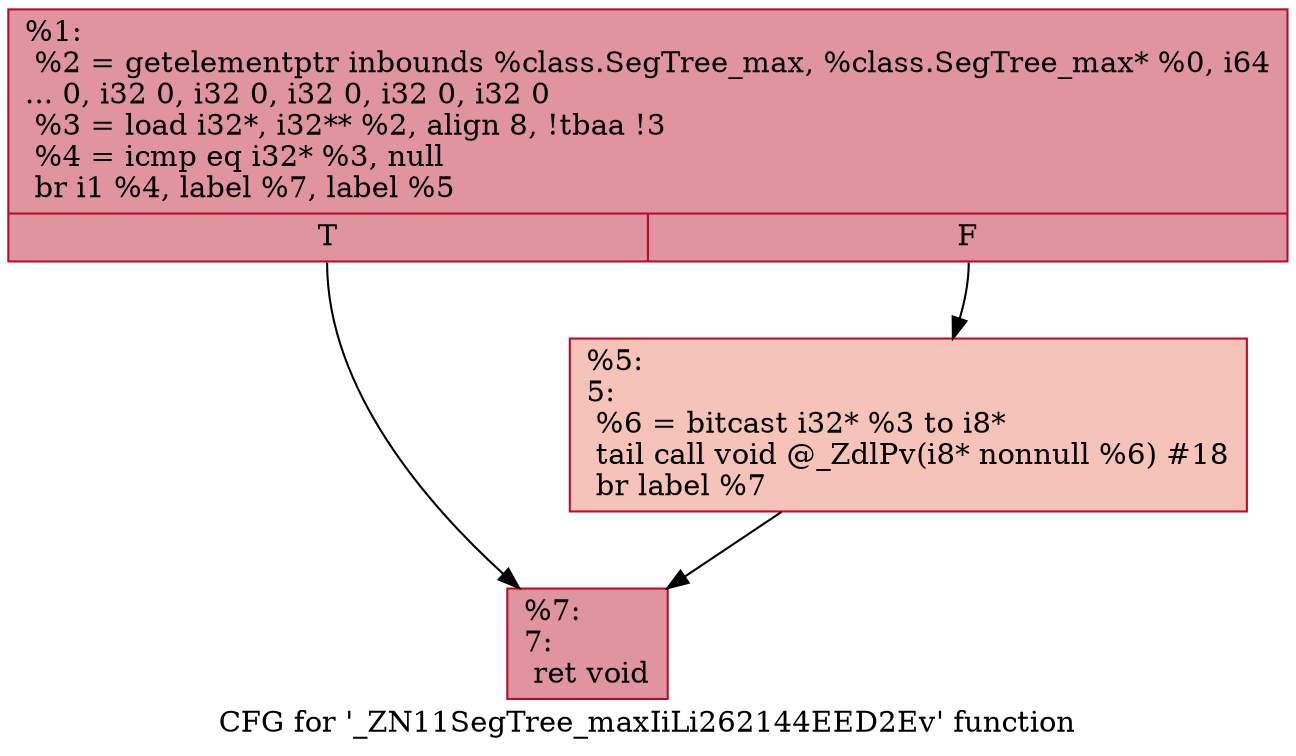 digraph "CFG for '_ZN11SegTree_maxIiLi262144EED2Ev' function" {
	label="CFG for '_ZN11SegTree_maxIiLi262144EED2Ev' function";

	Node0x55c240217630 [shape=record,color="#b70d28ff", style=filled, fillcolor="#b70d2870",label="{%1:\l  %2 = getelementptr inbounds %class.SegTree_max, %class.SegTree_max* %0, i64\l... 0, i32 0, i32 0, i32 0, i32 0, i32 0\l  %3 = load i32*, i32** %2, align 8, !tbaa !3\l  %4 = icmp eq i32* %3, null\l  br i1 %4, label %7, label %5\l|{<s0>T|<s1>F}}"];
	Node0x55c240217630:s0 -> Node0x55c240218860;
	Node0x55c240217630:s1 -> Node0x55c2402188f0;
	Node0x55c2402188f0 [shape=record,color="#b70d28ff", style=filled, fillcolor="#e8765c70",label="{%5:\l5:                                                \l  %6 = bitcast i32* %3 to i8*\l  tail call void @_ZdlPv(i8* nonnull %6) #18\l  br label %7\l}"];
	Node0x55c2402188f0 -> Node0x55c240218860;
	Node0x55c240218860 [shape=record,color="#b70d28ff", style=filled, fillcolor="#b70d2870",label="{%7:\l7:                                                \l  ret void\l}"];
}
